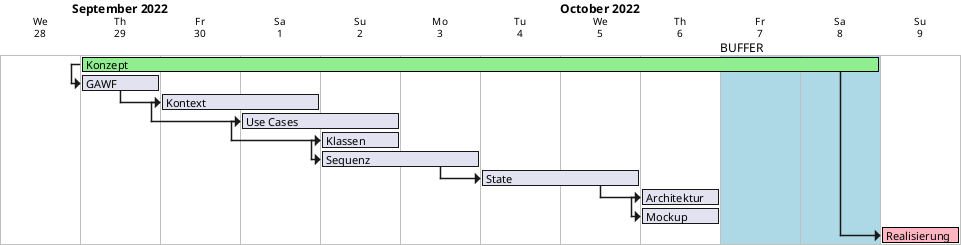 @startgantt roughtPlanning

hide footbox
printscale daily zoom 5
project starts the 2022/09/28

'TASKS:
[Konzept] lasts 10 days
[GAWF] lasts 1 days
[Kontext] lasts 2 days
[Use Cases] lasts 2 days
[Klassen] lasts 1 days
[Sequenz] lasts 2 days
[State] lasts 2 days
[Architektur] lasts 1 days
[Mockup] lasts 1 days

'PLANNING
[Konzept] starts at 2022/09/29
[Realisierung] starts at [Konzept]'s end
[GAWF] starts at [Konzept]'s start
[Kontext] starts at [GAWF]'s end
[Use Cases] starts at [Kontext]'s start
[Use Cases] starts at 2022/10/01
[Klassen] starts at [Use Cases]'s start
[Klassen] starts at 2022/10/02
[Sequenz] starts at [Klassen]'s start
[State] starts at [Sequenz]'s end
[Architektur] starts at [State]'s end
[Mockup] starts at [Architektur]'s start




'COLORS
[Konzept] is colored in LightGreen/Black
[Realisierung] is colored in LightPink/Black 
2022/10/07 to 2022/10/08 are named [BUFFER]
2022/10/07 to 2022/10/08  are colored in LightBlue
@endgantt
